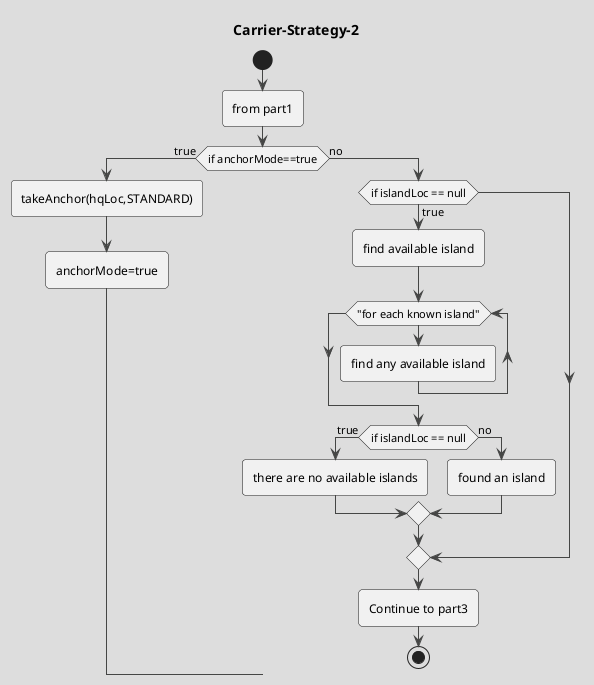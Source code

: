 @startuml Carrier-Strategy-2
!theme toy 
title Carrier-Strategy-2
start

:from part1; 

if (if anchorMode==true) then (true) 
    :takeAnchor(hqLoc,STANDARD); 
    :anchorMode=true;
else (no)
    if(if islandLoc == null) then (true)
    :find available island;
    while ("for each known island")
        :find any available island;
    endwhile  
    if(if islandLoc == null) then (true)
    :there are no available islands;
    else (no)
    :found an island;
    endif
endif

:Continue to part3; 
stop
@enduml


' goto lab

' --> "placeholder"

' if "turnCount == 1" then
'   -->[true] "addHeadquarters" as a1
' else
'   if "turnCount == 2" then
'     -->[true] "updateHeadquarters" as a3
'   else
'     if "canBuildAnchor" then
'       -left->[true] "buildAnchor(STANDARD)"
'     else
'       ' while ("numFleetAmplifiersBuilt != 2")
'           ' while ("canCreateAmplifier") 
'             ' :Build Amplifier;            
'           ' endwhile  
'       ' endwhile  
'       ' detach
'       if "canCreateCarrier" then
'         -left->[true] "createRobot(CARRIER)"
'       else
'         if "canCreateLauncher" then
'           -left->[true] "createRobot(LAUNCHER)"
'         else
'           if "canCreateBooster" then
'             -left->[true] "createRobot(BOOSTER)"
'           else
'             if "canCreateDestabilizer" then
'               -left->[true] "createRobot(DESTABILIZER)"
'             else
'               -->[true] "yield (end turn)"
'             endif
'           endif
'         endif
'       endif
'     endif
'   endif
' endif

' :HQ & every robot is called every turn;
' if (if turnCount == 1) then (true) 
' :addHeadquarters; 
' else (no)
' endif
' if (if turnCount == 2) then (true) 
' :updateHeadquarters; 
' else (no)
' endif
' if (if canBuildAnchor) then (true) 
' :buildAnchor(STANDARD); 
' else (no)
' endif
' while ("if numFleetAmplifiersBuilt != 2")
'     while ("if canCreateAmplifier") 
'       :Build Amplifier;            
'     endwhile  
' endwhile  
